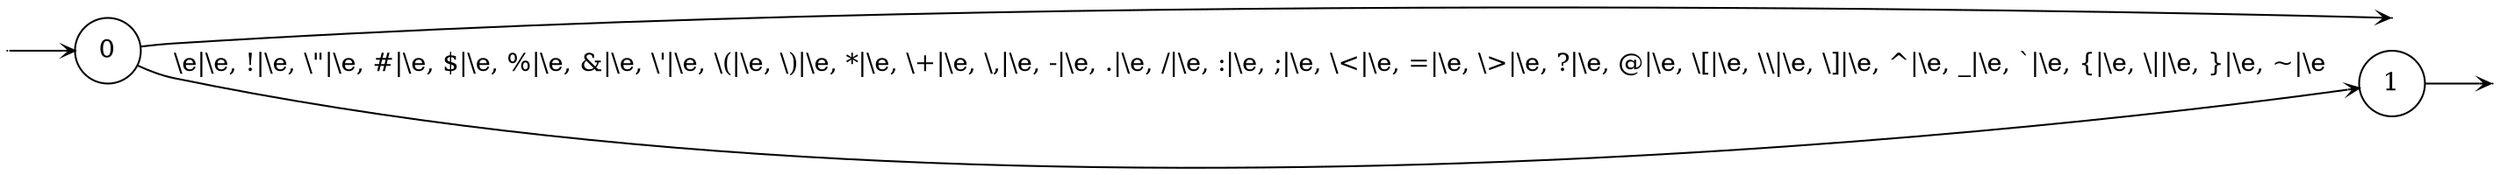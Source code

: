 digraph
{
  vcsn_context = "[!\"#$%&\\'()*+\\,\\-./:;\\<=\\>?@\\[\\\\\\]^_`{\\|}~]? × []? → 𝔹"
  rankdir = LR
  edge [arrowhead = vee, arrowsize = .6]
  {
    node [shape = point, width = 0]
    I0
    F0
    F1
  }
  {
    node [shape = circle, style = rounded, width = 0.5]
    0
    1
  }
  I0 -> 0
  0 -> F0
  0 -> 1 [label = "\\e|\\e, !|\\e, \\\"|\\e, #|\\e, $|\\e, %|\\e, &|\\e, \\'|\\e, \\(|\\e, \\)|\\e, *|\\e, \\+|\\e, \\,|\\e, -|\\e, .|\\e, /|\\e, :|\\e, ;|\\e, \\<|\\e, =|\\e, \\>|\\e, ?|\\e, @|\\e, \\[|\\e, \\\\|\\e, \\]|\\e, ^|\\e, _|\\e, `|\\e, {|\\e, \\||\\e, }|\\e, ~|\\e"]
  1 -> F1
}
